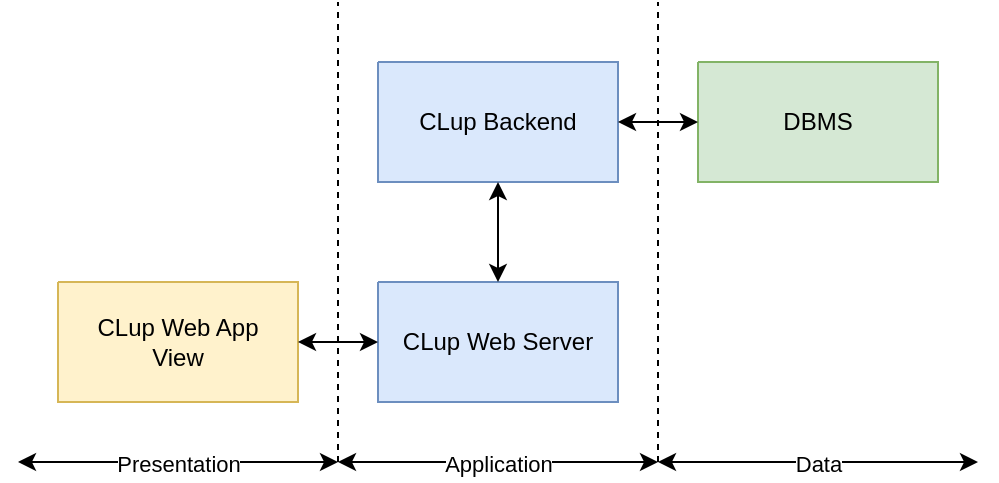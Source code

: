 <mxfile version="13.9.9" type="device"><diagram id="b7ztHy3GgJyTx3-9eznw" name="Page-1"><mxGraphModel dx="946" dy="638" grid="1" gridSize="10" guides="1" tooltips="1" connect="1" arrows="1" fold="1" page="1" pageScale="1" pageWidth="827" pageHeight="1169" math="0" shadow="0"><root><mxCell id="0"/><mxCell id="1" parent="0"/><mxCell id="qmhreDPaFq8jHWIOX3NE-11" value="" style="verticalLabelPosition=bottom;verticalAlign=top;html=1;shape=mxgraph.basic.patternFillRect;fillStyle=none;step=5;fillStrokeWidth=0.2;fillStrokeColor=#dddddd;strokeColor=#d6b656;shadow=0;fillColor=#fff2cc;" parent="1" vertex="1"><mxGeometry x="140" y="180" width="120" height="60" as="geometry"/></mxCell><mxCell id="qmhreDPaFq8jHWIOX3NE-1" value="" style="endArrow=classic;startArrow=classic;html=1;" parent="1" edge="1"><mxGeometry width="50" height="50" relative="1" as="geometry"><mxPoint x="120" y="270" as="sourcePoint"/><mxPoint x="280" y="270" as="targetPoint"/></mxGeometry></mxCell><mxCell id="qmhreDPaFq8jHWIOX3NE-2" value="Presentation" style="edgeLabel;html=1;align=center;verticalAlign=middle;resizable=0;points=[];" parent="qmhreDPaFq8jHWIOX3NE-1" vertex="1" connectable="0"><mxGeometry x="0.162" y="-1" relative="1" as="geometry"><mxPoint x="-12.86" as="offset"/></mxGeometry></mxCell><mxCell id="qmhreDPaFq8jHWIOX3NE-3" value="" style="endArrow=classic;startArrow=classic;html=1;" parent="1" edge="1"><mxGeometry width="50" height="50" relative="1" as="geometry"><mxPoint x="280" y="270" as="sourcePoint"/><mxPoint x="440" y="270" as="targetPoint"/></mxGeometry></mxCell><mxCell id="qmhreDPaFq8jHWIOX3NE-4" value="Application" style="edgeLabel;html=1;align=center;verticalAlign=middle;resizable=0;points=[];" parent="qmhreDPaFq8jHWIOX3NE-3" vertex="1" connectable="0"><mxGeometry x="0.162" y="-1" relative="1" as="geometry"><mxPoint x="-12.86" as="offset"/></mxGeometry></mxCell><mxCell id="qmhreDPaFq8jHWIOX3NE-9" value="" style="endArrow=classic;startArrow=classic;html=1;" parent="1" edge="1"><mxGeometry width="50" height="50" relative="1" as="geometry"><mxPoint x="440" y="270" as="sourcePoint"/><mxPoint x="600" y="270" as="targetPoint"/></mxGeometry></mxCell><mxCell id="qmhreDPaFq8jHWIOX3NE-10" value="Data" style="edgeLabel;html=1;align=center;verticalAlign=middle;resizable=0;points=[];" parent="qmhreDPaFq8jHWIOX3NE-9" vertex="1" connectable="0"><mxGeometry x="0.162" y="-1" relative="1" as="geometry"><mxPoint x="-12.86" as="offset"/></mxGeometry></mxCell><mxCell id="qmhreDPaFq8jHWIOX3NE-12" value="" style="verticalLabelPosition=bottom;verticalAlign=top;html=1;shape=mxgraph.basic.patternFillRect;fillStyle=none;step=5;fillStrokeWidth=0.2;fillStrokeColor=#dddddd;fillColor=#d5e8d4;strokeColor=#82b366;" parent="1" vertex="1"><mxGeometry x="460" y="70" width="120" height="60" as="geometry"/></mxCell><mxCell id="qmhreDPaFq8jHWIOX3NE-13" value="" style="verticalLabelPosition=bottom;verticalAlign=top;html=1;shape=mxgraph.basic.patternFillRect;fillStyle=none;step=5;fillStrokeWidth=0.2;fillStrokeColor=#dddddd;fillColor=#dae8fc;strokeColor=#6c8ebf;" parent="1" vertex="1"><mxGeometry x="300" y="180" width="120" height="60" as="geometry"/></mxCell><mxCell id="qmhreDPaFq8jHWIOX3NE-14" value="CLup Web App View" style="text;html=1;strokeColor=none;fillColor=none;align=center;verticalAlign=middle;whiteSpace=wrap;rounded=0;" parent="1" vertex="1"><mxGeometry x="150" y="200" width="100" height="20" as="geometry"/></mxCell><mxCell id="qmhreDPaFq8jHWIOX3NE-15" value="" style="verticalLabelPosition=bottom;verticalAlign=top;html=1;shape=mxgraph.basic.patternFillRect;fillStyle=none;step=5;fillStrokeWidth=0.2;fillStrokeColor=#dddddd;fillColor=#dae8fc;strokeColor=#6c8ebf;" parent="1" vertex="1"><mxGeometry x="300" y="70" width="120" height="60" as="geometry"/></mxCell><mxCell id="qmhreDPaFq8jHWIOX3NE-16" value="CLup Web Server" style="text;html=1;strokeColor=none;fillColor=none;align=center;verticalAlign=middle;whiteSpace=wrap;rounded=0;" parent="1" vertex="1"><mxGeometry x="310" y="200" width="100" height="20" as="geometry"/></mxCell><mxCell id="qmhreDPaFq8jHWIOX3NE-17" value="CLup Backend" style="text;html=1;strokeColor=none;fillColor=none;align=center;verticalAlign=middle;whiteSpace=wrap;rounded=0;" parent="1" vertex="1"><mxGeometry x="310" y="90" width="100" height="20" as="geometry"/></mxCell><mxCell id="qmhreDPaFq8jHWIOX3NE-18" value="DBMS" style="text;html=1;strokeColor=none;fillColor=none;align=center;verticalAlign=middle;whiteSpace=wrap;rounded=0;" parent="1" vertex="1"><mxGeometry x="500" y="90" width="40" height="20" as="geometry"/></mxCell><mxCell id="qmhreDPaFq8jHWIOX3NE-19" value="" style="endArrow=none;dashed=1;html=1;" parent="1" edge="1"><mxGeometry width="50" height="50" relative="1" as="geometry"><mxPoint x="280" y="270" as="sourcePoint"/><mxPoint x="280" y="40" as="targetPoint"/></mxGeometry></mxCell><mxCell id="qmhreDPaFq8jHWIOX3NE-20" value="" style="endArrow=none;dashed=1;html=1;" parent="1" edge="1"><mxGeometry width="50" height="50" relative="1" as="geometry"><mxPoint x="440" y="270" as="sourcePoint"/><mxPoint x="440" y="40" as="targetPoint"/></mxGeometry></mxCell><mxCell id="qmhreDPaFq8jHWIOX3NE-21" value="" style="endArrow=classic;startArrow=classic;html=1;entryX=0;entryY=0.5;entryDx=0;entryDy=0;entryPerimeter=0;exitX=1;exitY=0.5;exitDx=0;exitDy=0;exitPerimeter=0;" parent="1" source="qmhreDPaFq8jHWIOX3NE-11" target="qmhreDPaFq8jHWIOX3NE-13" edge="1"><mxGeometry width="50" height="50" relative="1" as="geometry"><mxPoint x="170" y="160" as="sourcePoint"/><mxPoint x="220" y="110" as="targetPoint"/></mxGeometry></mxCell><mxCell id="qmhreDPaFq8jHWIOX3NE-22" value="" style="endArrow=classic;startArrow=classic;html=1;exitX=0.5;exitY=0;exitDx=0;exitDy=0;exitPerimeter=0;entryX=0.5;entryY=1;entryDx=0;entryDy=0;entryPerimeter=0;" parent="1" source="qmhreDPaFq8jHWIOX3NE-13" target="qmhreDPaFq8jHWIOX3NE-15" edge="1"><mxGeometry width="50" height="50" relative="1" as="geometry"><mxPoint x="190" y="150" as="sourcePoint"/><mxPoint x="240" y="100" as="targetPoint"/></mxGeometry></mxCell><mxCell id="qmhreDPaFq8jHWIOX3NE-23" value="" style="endArrow=classic;startArrow=classic;html=1;entryX=0;entryY=0.5;entryDx=0;entryDy=0;entryPerimeter=0;exitX=1;exitY=0.5;exitDx=0;exitDy=0;exitPerimeter=0;" parent="1" source="qmhreDPaFq8jHWIOX3NE-15" target="qmhreDPaFq8jHWIOX3NE-12" edge="1"><mxGeometry width="50" height="50" relative="1" as="geometry"><mxPoint x="490" y="210" as="sourcePoint"/><mxPoint x="540" y="160" as="targetPoint"/></mxGeometry></mxCell></root></mxGraphModel></diagram></mxfile>